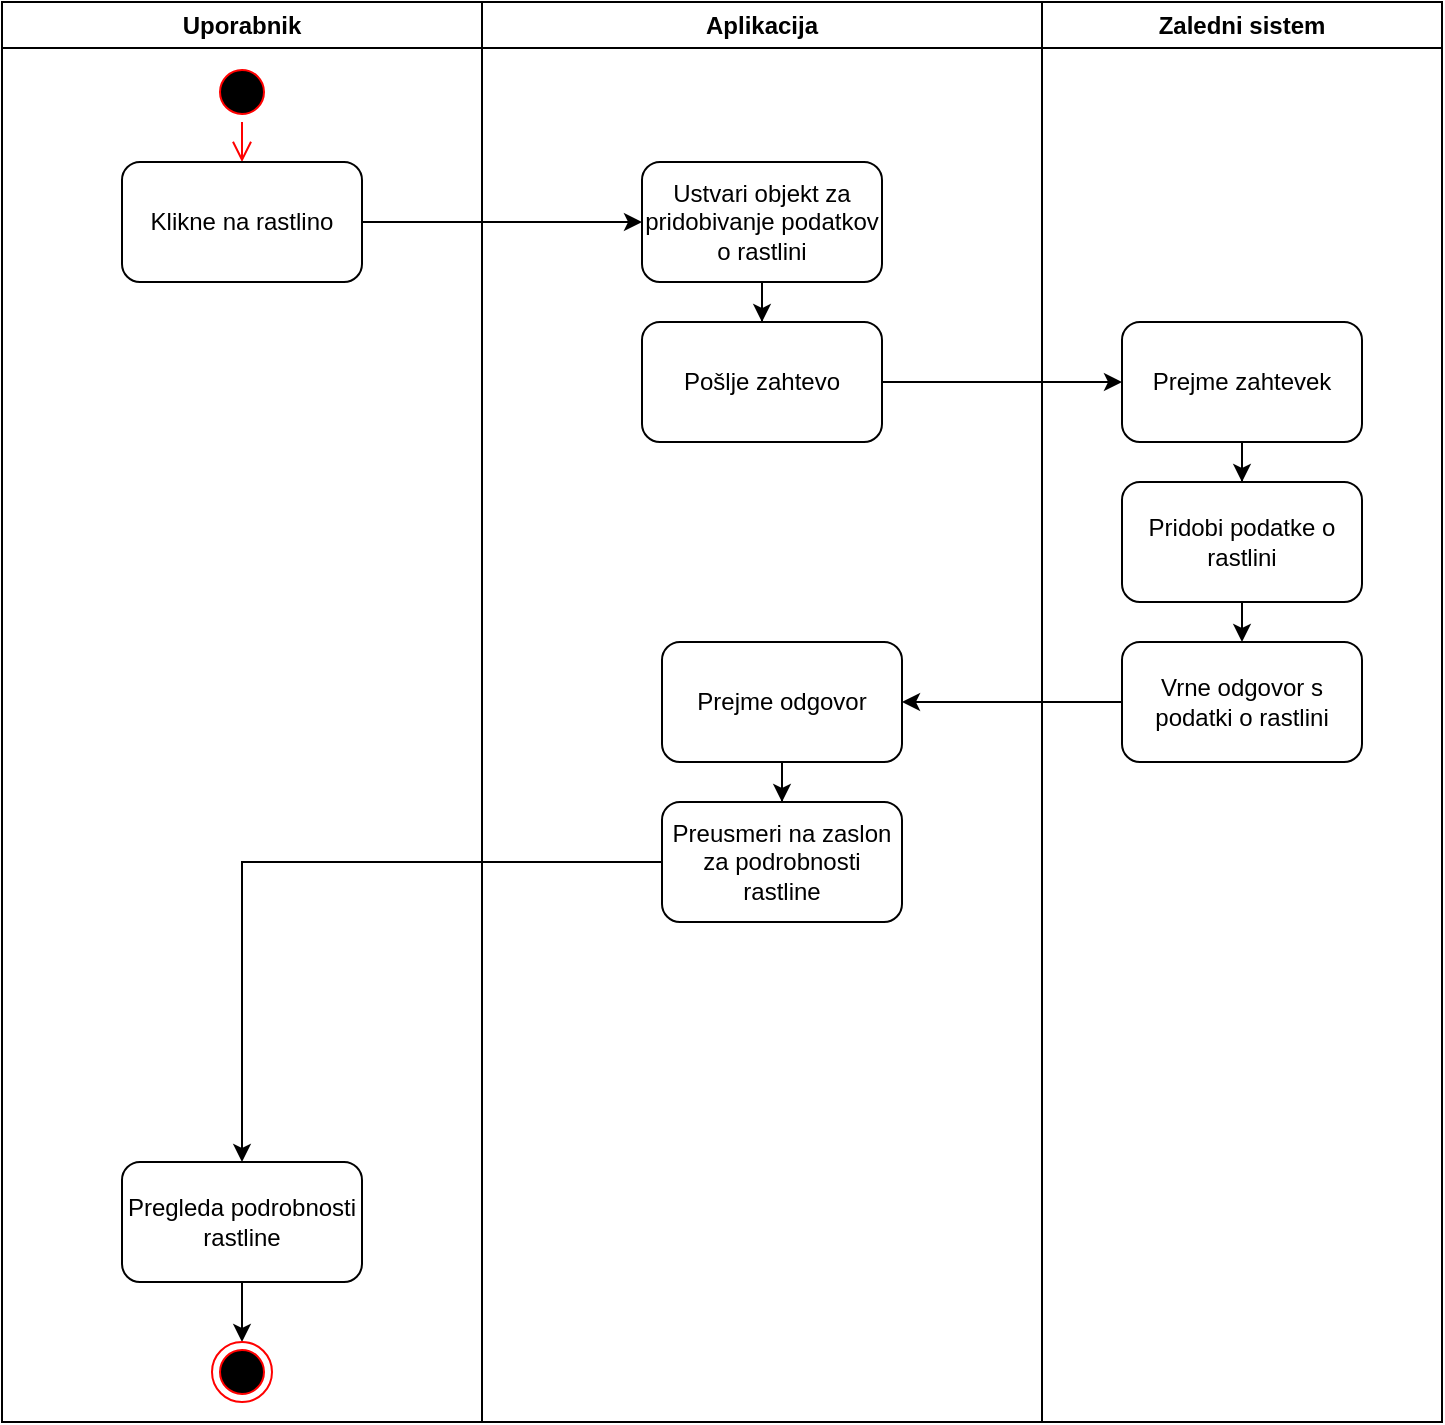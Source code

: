 <mxfile version="21.3.4" type="device">
  <diagram name="Page-1" id="x5yqC2EzZS84LuQq3Z6w">
    <mxGraphModel dx="1877" dy="581" grid="1" gridSize="10" guides="1" tooltips="1" connect="1" arrows="1" fold="1" page="1" pageScale="1" pageWidth="827" pageHeight="1169" math="0" shadow="0">
      <root>
        <mxCell id="0" />
        <mxCell id="1" parent="0" />
        <mxCell id="VSFJef5oLKpG24ELSL6e-1" value="Uporabnik" style="swimlane;whiteSpace=wrap;html=1;" vertex="1" parent="1">
          <mxGeometry x="-80" y="30" width="240" height="710" as="geometry" />
        </mxCell>
        <mxCell id="VSFJef5oLKpG24ELSL6e-2" value="" style="ellipse;html=1;shape=startState;fillColor=#000000;strokeColor=#ff0000;" vertex="1" parent="VSFJef5oLKpG24ELSL6e-1">
          <mxGeometry x="105" y="30" width="30" height="30" as="geometry" />
        </mxCell>
        <mxCell id="VSFJef5oLKpG24ELSL6e-3" value="" style="edgeStyle=orthogonalEdgeStyle;html=1;verticalAlign=bottom;endArrow=open;endSize=8;strokeColor=#ff0000;rounded=0;entryX=0.5;entryY=0;entryDx=0;entryDy=0;" edge="1" parent="VSFJef5oLKpG24ELSL6e-1" source="VSFJef5oLKpG24ELSL6e-2" target="VSFJef5oLKpG24ELSL6e-4">
          <mxGeometry relative="1" as="geometry">
            <mxPoint x="-25" y="120" as="targetPoint" />
          </mxGeometry>
        </mxCell>
        <mxCell id="VSFJef5oLKpG24ELSL6e-4" value="Klikne na rastlino" style="rounded=1;whiteSpace=wrap;html=1;" vertex="1" parent="VSFJef5oLKpG24ELSL6e-1">
          <mxGeometry x="60" y="80" width="120" height="60" as="geometry" />
        </mxCell>
        <mxCell id="VSFJef5oLKpG24ELSL6e-5" style="edgeStyle=orthogonalEdgeStyle;rounded=0;orthogonalLoop=1;jettySize=auto;html=1;entryX=0.5;entryY=0;entryDx=0;entryDy=0;" edge="1" parent="VSFJef5oLKpG24ELSL6e-1" source="VSFJef5oLKpG24ELSL6e-6" target="VSFJef5oLKpG24ELSL6e-7">
          <mxGeometry relative="1" as="geometry">
            <mxPoint x="160" y="659.93" as="targetPoint" />
            <Array as="points" />
          </mxGeometry>
        </mxCell>
        <mxCell id="VSFJef5oLKpG24ELSL6e-6" value="Pregleda podrobnosti rastline" style="whiteSpace=wrap;html=1;rounded=1;" vertex="1" parent="VSFJef5oLKpG24ELSL6e-1">
          <mxGeometry x="60" y="580" width="120" height="60" as="geometry" />
        </mxCell>
        <mxCell id="VSFJef5oLKpG24ELSL6e-7" value="" style="ellipse;html=1;shape=endState;fillColor=#000000;strokeColor=#ff0000;" vertex="1" parent="VSFJef5oLKpG24ELSL6e-1">
          <mxGeometry x="105" y="670" width="30" height="30" as="geometry" />
        </mxCell>
        <mxCell id="VSFJef5oLKpG24ELSL6e-11" value="Aplikacija" style="swimlane;whiteSpace=wrap;html=1;" vertex="1" parent="1">
          <mxGeometry x="160" y="30" width="280" height="710" as="geometry" />
        </mxCell>
        <mxCell id="VSFJef5oLKpG24ELSL6e-12" value="Ustvari objekt za pridobivanje podatkov o rastlini" style="rounded=1;whiteSpace=wrap;html=1;" vertex="1" parent="VSFJef5oLKpG24ELSL6e-11">
          <mxGeometry x="80" y="80" width="120" height="60" as="geometry" />
        </mxCell>
        <mxCell id="VSFJef5oLKpG24ELSL6e-13" value="" style="edgeStyle=orthogonalEdgeStyle;rounded=0;orthogonalLoop=1;jettySize=auto;html=1;" edge="1" parent="VSFJef5oLKpG24ELSL6e-11" source="VSFJef5oLKpG24ELSL6e-14" target="VSFJef5oLKpG24ELSL6e-15">
          <mxGeometry relative="1" as="geometry" />
        </mxCell>
        <mxCell id="VSFJef5oLKpG24ELSL6e-14" value="Prejme odgovor" style="whiteSpace=wrap;html=1;rounded=1;" vertex="1" parent="VSFJef5oLKpG24ELSL6e-11">
          <mxGeometry x="90" y="320" width="120" height="60" as="geometry" />
        </mxCell>
        <mxCell id="VSFJef5oLKpG24ELSL6e-15" value="Preusmeri na zaslon za podrobnosti rastline" style="whiteSpace=wrap;html=1;rounded=1;" vertex="1" parent="VSFJef5oLKpG24ELSL6e-11">
          <mxGeometry x="90" y="400" width="120" height="60" as="geometry" />
        </mxCell>
        <mxCell id="VSFJef5oLKpG24ELSL6e-16" value="" style="edgeStyle=orthogonalEdgeStyle;rounded=0;orthogonalLoop=1;jettySize=auto;html=1;exitX=0.5;exitY=1;exitDx=0;exitDy=0;" edge="1" parent="VSFJef5oLKpG24ELSL6e-11" source="VSFJef5oLKpG24ELSL6e-12" target="VSFJef5oLKpG24ELSL6e-18">
          <mxGeometry relative="1" as="geometry">
            <mxPoint x="140" y="320" as="sourcePoint" />
          </mxGeometry>
        </mxCell>
        <mxCell id="VSFJef5oLKpG24ELSL6e-18" value="Pošlje zahtevo" style="rounded=1;whiteSpace=wrap;html=1;" vertex="1" parent="VSFJef5oLKpG24ELSL6e-11">
          <mxGeometry x="80" y="160" width="120" height="60" as="geometry" />
        </mxCell>
        <mxCell id="VSFJef5oLKpG24ELSL6e-19" value="Zaledni sistem" style="swimlane;whiteSpace=wrap;html=1;startSize=23;" vertex="1" parent="1">
          <mxGeometry x="440" y="30" width="200" height="710" as="geometry" />
        </mxCell>
        <mxCell id="VSFJef5oLKpG24ELSL6e-20" value="" style="edgeStyle=orthogonalEdgeStyle;rounded=0;orthogonalLoop=1;jettySize=auto;html=1;" edge="1" parent="VSFJef5oLKpG24ELSL6e-19" source="VSFJef5oLKpG24ELSL6e-21" target="VSFJef5oLKpG24ELSL6e-22">
          <mxGeometry relative="1" as="geometry" />
        </mxCell>
        <mxCell id="VSFJef5oLKpG24ELSL6e-21" value="Prejme zahtevek" style="whiteSpace=wrap;html=1;rounded=1;" vertex="1" parent="VSFJef5oLKpG24ELSL6e-19">
          <mxGeometry x="40" y="160" width="120" height="60" as="geometry" />
        </mxCell>
        <mxCell id="VSFJef5oLKpG24ELSL6e-22" value="Pridobi podatke o rastlini" style="whiteSpace=wrap;html=1;rounded=1;" vertex="1" parent="VSFJef5oLKpG24ELSL6e-19">
          <mxGeometry x="40" y="240" width="120" height="60" as="geometry" />
        </mxCell>
        <mxCell id="VSFJef5oLKpG24ELSL6e-23" value="" style="edgeStyle=orthogonalEdgeStyle;rounded=0;orthogonalLoop=1;jettySize=auto;html=1;exitX=0.5;exitY=1;exitDx=0;exitDy=0;entryX=0.5;entryY=0;entryDx=0;entryDy=0;" edge="1" parent="VSFJef5oLKpG24ELSL6e-19" source="VSFJef5oLKpG24ELSL6e-22" target="VSFJef5oLKpG24ELSL6e-24">
          <mxGeometry relative="1" as="geometry">
            <mxPoint x="100" y="850" as="targetPoint" />
          </mxGeometry>
        </mxCell>
        <mxCell id="VSFJef5oLKpG24ELSL6e-24" value="Vrne odgovor s podatki o rastlini" style="whiteSpace=wrap;html=1;rounded=1;" vertex="1" parent="VSFJef5oLKpG24ELSL6e-19">
          <mxGeometry x="40" y="320" width="120" height="60" as="geometry" />
        </mxCell>
        <mxCell id="VSFJef5oLKpG24ELSL6e-25" value="" style="endArrow=classic;html=1;rounded=0;exitX=1;exitY=0.5;exitDx=0;exitDy=0;entryX=0;entryY=0.5;entryDx=0;entryDy=0;" edge="1" parent="1" source="VSFJef5oLKpG24ELSL6e-4" target="VSFJef5oLKpG24ELSL6e-12">
          <mxGeometry width="50" height="50" relative="1" as="geometry">
            <mxPoint x="60" y="320" as="sourcePoint" />
            <mxPoint x="110" y="270" as="targetPoint" />
          </mxGeometry>
        </mxCell>
        <mxCell id="VSFJef5oLKpG24ELSL6e-26" style="edgeStyle=orthogonalEdgeStyle;rounded=0;orthogonalLoop=1;jettySize=auto;html=1;entryX=1;entryY=0.5;entryDx=0;entryDy=0;" edge="1" parent="1" source="VSFJef5oLKpG24ELSL6e-24" target="VSFJef5oLKpG24ELSL6e-14">
          <mxGeometry relative="1" as="geometry" />
        </mxCell>
        <mxCell id="VSFJef5oLKpG24ELSL6e-27" value="" style="edgeStyle=orthogonalEdgeStyle;rounded=0;orthogonalLoop=1;jettySize=auto;html=1;exitX=0;exitY=0.5;exitDx=0;exitDy=0;entryX=0.5;entryY=0;entryDx=0;entryDy=0;" edge="1" parent="1" source="VSFJef5oLKpG24ELSL6e-15" target="VSFJef5oLKpG24ELSL6e-6">
          <mxGeometry relative="1" as="geometry">
            <Array as="points">
              <mxPoint x="40" y="460" />
            </Array>
          </mxGeometry>
        </mxCell>
        <mxCell id="VSFJef5oLKpG24ELSL6e-30" style="edgeStyle=orthogonalEdgeStyle;rounded=0;orthogonalLoop=1;jettySize=auto;html=1;entryX=0;entryY=0.5;entryDx=0;entryDy=0;" edge="1" parent="1" source="VSFJef5oLKpG24ELSL6e-18" target="VSFJef5oLKpG24ELSL6e-21">
          <mxGeometry relative="1" as="geometry" />
        </mxCell>
      </root>
    </mxGraphModel>
  </diagram>
</mxfile>

